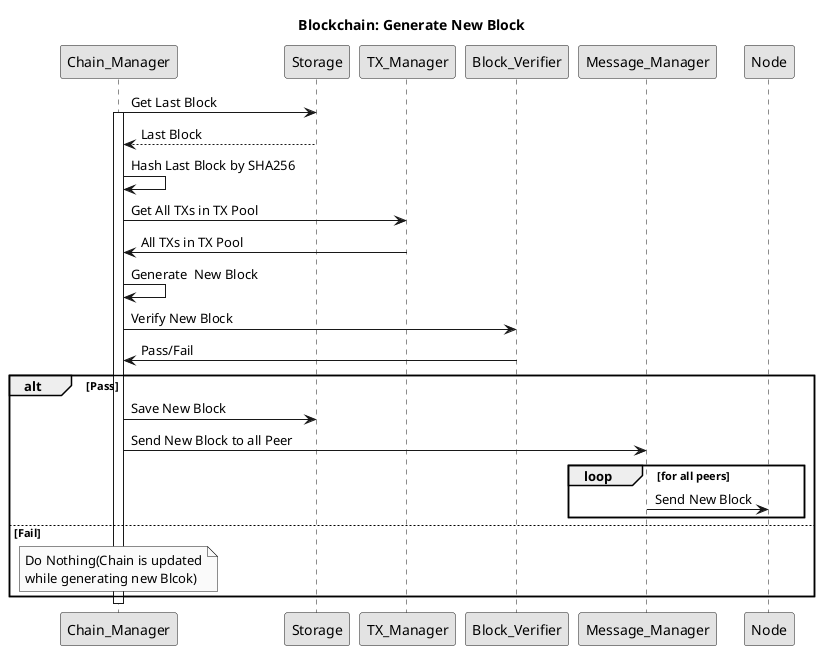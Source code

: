 @startuml
skinparam shadowing false
skinparam monochrome true

title Blockchain: Generate New Block

Chain_Manager -> Storage: Get Last Block
activate Chain_Manager
Storage --> Chain_Manager: Last Block
Chain_Manager -> Chain_Manager: Hash Last Block by SHA256
Chain_Manager -> TX_Manager: Get All TXs in TX Pool
TX_Manager -> Chain_Manager: All TXs in TX Pool
Chain_Manager -> Chain_Manager: Generate  New Block
Chain_Manager -> Block_Verifier: Verify New Block
Block_Verifier -> Chain_Manager: Pass/Fail
alt Pass
  Chain_Manager -> Storage: Save New Block
  Chain_Manager -> Message_Manager: Send New Block to all Peer
  loop for all peers
    Message_Manager -> Node: Send New Block
  end
else Fail
  note over Chain_Manager: Do Nothing(Chain is updated\nwhile generating new Blcok)
end
deactivate Chain_Manager
@enduml
